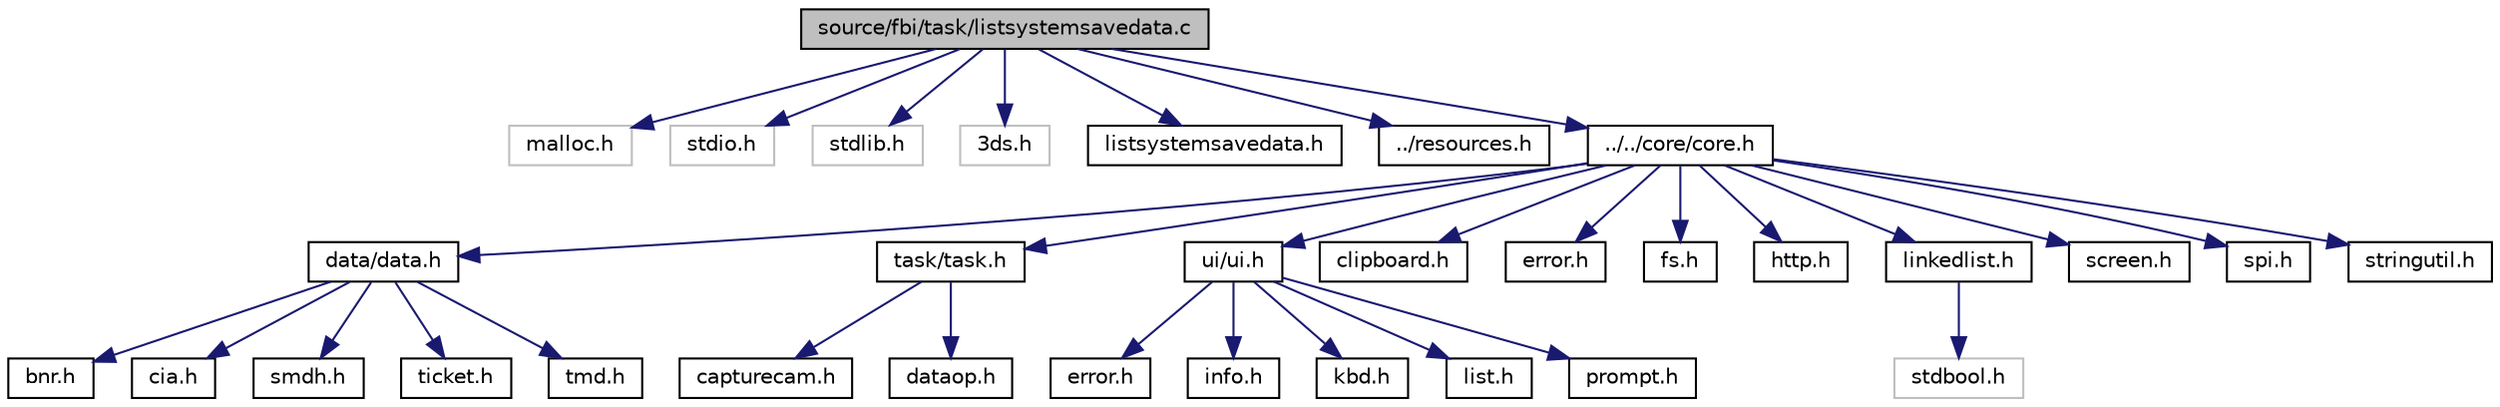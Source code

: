 digraph "source/fbi/task/listsystemsavedata.c"
{
  edge [fontname="Helvetica",fontsize="10",labelfontname="Helvetica",labelfontsize="10"];
  node [fontname="Helvetica",fontsize="10",shape=record];
  Node1 [label="source/fbi/task/listsystemsavedata.c",height=0.2,width=0.4,color="black", fillcolor="grey75", style="filled" fontcolor="black"];
  Node1 -> Node2 [color="midnightblue",fontsize="10",style="solid",fontname="Helvetica"];
  Node2 [label="malloc.h",height=0.2,width=0.4,color="grey75", fillcolor="white", style="filled"];
  Node1 -> Node3 [color="midnightblue",fontsize="10",style="solid",fontname="Helvetica"];
  Node3 [label="stdio.h",height=0.2,width=0.4,color="grey75", fillcolor="white", style="filled"];
  Node1 -> Node4 [color="midnightblue",fontsize="10",style="solid",fontname="Helvetica"];
  Node4 [label="stdlib.h",height=0.2,width=0.4,color="grey75", fillcolor="white", style="filled"];
  Node1 -> Node5 [color="midnightblue",fontsize="10",style="solid",fontname="Helvetica"];
  Node5 [label="3ds.h",height=0.2,width=0.4,color="grey75", fillcolor="white", style="filled"];
  Node1 -> Node6 [color="midnightblue",fontsize="10",style="solid",fontname="Helvetica"];
  Node6 [label="listsystemsavedata.h",height=0.2,width=0.4,color="black", fillcolor="white", style="filled",URL="$listsystemsavedata_8h.html"];
  Node1 -> Node7 [color="midnightblue",fontsize="10",style="solid",fontname="Helvetica"];
  Node7 [label="../resources.h",height=0.2,width=0.4,color="black", fillcolor="white", style="filled",URL="$resources_8h.html"];
  Node1 -> Node8 [color="midnightblue",fontsize="10",style="solid",fontname="Helvetica"];
  Node8 [label="../../core/core.h",height=0.2,width=0.4,color="black", fillcolor="white", style="filled",URL="$core_8h.html"];
  Node8 -> Node9 [color="midnightblue",fontsize="10",style="solid",fontname="Helvetica"];
  Node9 [label="data/data.h",height=0.2,width=0.4,color="black", fillcolor="white", style="filled",URL="$data_8h.html"];
  Node9 -> Node10 [color="midnightblue",fontsize="10",style="solid",fontname="Helvetica"];
  Node10 [label="bnr.h",height=0.2,width=0.4,color="black", fillcolor="white", style="filled",URL="$bnr_8h.html"];
  Node9 -> Node11 [color="midnightblue",fontsize="10",style="solid",fontname="Helvetica"];
  Node11 [label="cia.h",height=0.2,width=0.4,color="black", fillcolor="white", style="filled",URL="$cia_8h.html"];
  Node9 -> Node12 [color="midnightblue",fontsize="10",style="solid",fontname="Helvetica"];
  Node12 [label="smdh.h",height=0.2,width=0.4,color="black", fillcolor="white", style="filled",URL="$smdh_8h.html"];
  Node9 -> Node13 [color="midnightblue",fontsize="10",style="solid",fontname="Helvetica"];
  Node13 [label="ticket.h",height=0.2,width=0.4,color="black", fillcolor="white", style="filled",URL="$ticket_8h.html"];
  Node9 -> Node14 [color="midnightblue",fontsize="10",style="solid",fontname="Helvetica"];
  Node14 [label="tmd.h",height=0.2,width=0.4,color="black", fillcolor="white", style="filled",URL="$tmd_8h.html"];
  Node8 -> Node15 [color="midnightblue",fontsize="10",style="solid",fontname="Helvetica"];
  Node15 [label="task/task.h",height=0.2,width=0.4,color="black", fillcolor="white", style="filled",URL="$task_8h.html"];
  Node15 -> Node16 [color="midnightblue",fontsize="10",style="solid",fontname="Helvetica"];
  Node16 [label="capturecam.h",height=0.2,width=0.4,color="black", fillcolor="white", style="filled",URL="$capturecam_8h.html"];
  Node15 -> Node17 [color="midnightblue",fontsize="10",style="solid",fontname="Helvetica"];
  Node17 [label="dataop.h",height=0.2,width=0.4,color="black", fillcolor="white", style="filled",URL="$dataop_8h.html"];
  Node8 -> Node18 [color="midnightblue",fontsize="10",style="solid",fontname="Helvetica"];
  Node18 [label="ui/ui.h",height=0.2,width=0.4,color="black", fillcolor="white", style="filled",URL="$ui_8h.html"];
  Node18 -> Node19 [color="midnightblue",fontsize="10",style="solid",fontname="Helvetica"];
  Node19 [label="error.h",height=0.2,width=0.4,color="black", fillcolor="white", style="filled",URL="$ui_2error_8h.html"];
  Node18 -> Node20 [color="midnightblue",fontsize="10",style="solid",fontname="Helvetica"];
  Node20 [label="info.h",height=0.2,width=0.4,color="black", fillcolor="white", style="filled",URL="$info_8h.html"];
  Node18 -> Node21 [color="midnightblue",fontsize="10",style="solid",fontname="Helvetica"];
  Node21 [label="kbd.h",height=0.2,width=0.4,color="black", fillcolor="white", style="filled",URL="$kbd_8h.html"];
  Node18 -> Node22 [color="midnightblue",fontsize="10",style="solid",fontname="Helvetica"];
  Node22 [label="list.h",height=0.2,width=0.4,color="black", fillcolor="white", style="filled",URL="$list_8h.html"];
  Node18 -> Node23 [color="midnightblue",fontsize="10",style="solid",fontname="Helvetica"];
  Node23 [label="prompt.h",height=0.2,width=0.4,color="black", fillcolor="white", style="filled",URL="$prompt_8h.html"];
  Node8 -> Node24 [color="midnightblue",fontsize="10",style="solid",fontname="Helvetica"];
  Node24 [label="clipboard.h",height=0.2,width=0.4,color="black", fillcolor="white", style="filled",URL="$clipboard_8h.html"];
  Node8 -> Node25 [color="midnightblue",fontsize="10",style="solid",fontname="Helvetica"];
  Node25 [label="error.h",height=0.2,width=0.4,color="black", fillcolor="white", style="filled",URL="$error_8h.html"];
  Node8 -> Node26 [color="midnightblue",fontsize="10",style="solid",fontname="Helvetica"];
  Node26 [label="fs.h",height=0.2,width=0.4,color="black", fillcolor="white", style="filled",URL="$fs_8h.html"];
  Node8 -> Node27 [color="midnightblue",fontsize="10",style="solid",fontname="Helvetica"];
  Node27 [label="http.h",height=0.2,width=0.4,color="black", fillcolor="white", style="filled",URL="$http_8h.html"];
  Node8 -> Node28 [color="midnightblue",fontsize="10",style="solid",fontname="Helvetica"];
  Node28 [label="linkedlist.h",height=0.2,width=0.4,color="black", fillcolor="white", style="filled",URL="$linkedlist_8h.html"];
  Node28 -> Node29 [color="midnightblue",fontsize="10",style="solid",fontname="Helvetica"];
  Node29 [label="stdbool.h",height=0.2,width=0.4,color="grey75", fillcolor="white", style="filled"];
  Node8 -> Node30 [color="midnightblue",fontsize="10",style="solid",fontname="Helvetica"];
  Node30 [label="screen.h",height=0.2,width=0.4,color="black", fillcolor="white", style="filled",URL="$screen_8h.html"];
  Node8 -> Node31 [color="midnightblue",fontsize="10",style="solid",fontname="Helvetica"];
  Node31 [label="spi.h",height=0.2,width=0.4,color="black", fillcolor="white", style="filled",URL="$spi_8h.html"];
  Node8 -> Node32 [color="midnightblue",fontsize="10",style="solid",fontname="Helvetica"];
  Node32 [label="stringutil.h",height=0.2,width=0.4,color="black", fillcolor="white", style="filled",URL="$stringutil_8h.html"];
}
